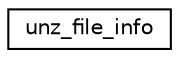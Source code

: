 digraph "Graphical Class Hierarchy"
{
  edge [fontname="Helvetica",fontsize="10",labelfontname="Helvetica",labelfontsize="10"];
  node [fontname="Helvetica",fontsize="10",shape=record];
  rankdir="LR";
  Node1 [label="unz_file_info",height=0.2,width=0.4,color="black", fillcolor="white", style="filled",URL="$unzip_8h.html#structunz__file__info"];
}
